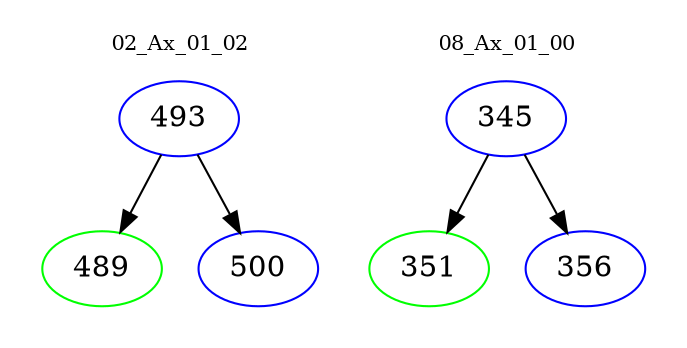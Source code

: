 digraph{
subgraph cluster_0 {
color = white
label = "02_Ax_01_02";
fontsize=10;
T0_493 [label="493", color="blue"]
T0_493 -> T0_489 [color="black"]
T0_489 [label="489", color="green"]
T0_493 -> T0_500 [color="black"]
T0_500 [label="500", color="blue"]
}
subgraph cluster_1 {
color = white
label = "08_Ax_01_00";
fontsize=10;
T1_345 [label="345", color="blue"]
T1_345 -> T1_351 [color="black"]
T1_351 [label="351", color="green"]
T1_345 -> T1_356 [color="black"]
T1_356 [label="356", color="blue"]
}
}
